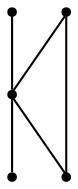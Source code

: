 graph {
  node [shape=point,comment="{\"directed\":false,\"doi\":\"10.1007/978-3-031-22203-0_22\",\"figure\":\"5 (4)\"}"]

  v0 [pos="657.7058142804236,300.9542802406178"]
  v1 [pos="527.0848076226364,300.9708130265966"]
  v2 [pos="592.3954222312609,382.59953616757673"]
  v3 [pos="551.5784938241095,275.2910247514425"]
  v4 [pos="502.5967172019207,324.2733456471009"]

  v0 -- v1 [id="-1",pos="657.7058142804236,300.9542802406178 527.0848076226364,300.9708130265966 527.0848076226364,300.9708130265966 527.0848076226364,300.9708130265966"]
  v2 -- v0 [id="-2",pos="592.3954222312609,382.59953616757673 657.7058142804236,300.9542802406178 657.7058142804236,300.9542802406178 657.7058142804236,300.9542802406178"]
  v4 -- v1 [id="-3",pos="502.5967172019207,324.2733456471009 527.0848076226364,300.9708130265966 527.0848076226364,300.9708130265966 527.0848076226364,300.9708130265966"]
  v1 -- v3 [id="-5",pos="527.0848076226364,300.9708130265966 551.5784938241095,275.2910247514425 551.5784938241095,275.2910247514425 551.5784938241095,275.2910247514425"]
  v1 -- v2 [id="-6",pos="527.0848076226364,300.9708130265966 592.3954222312609,382.59953616757673 592.3954222312609,382.59953616757673 592.3954222312609,382.59953616757673"]
}